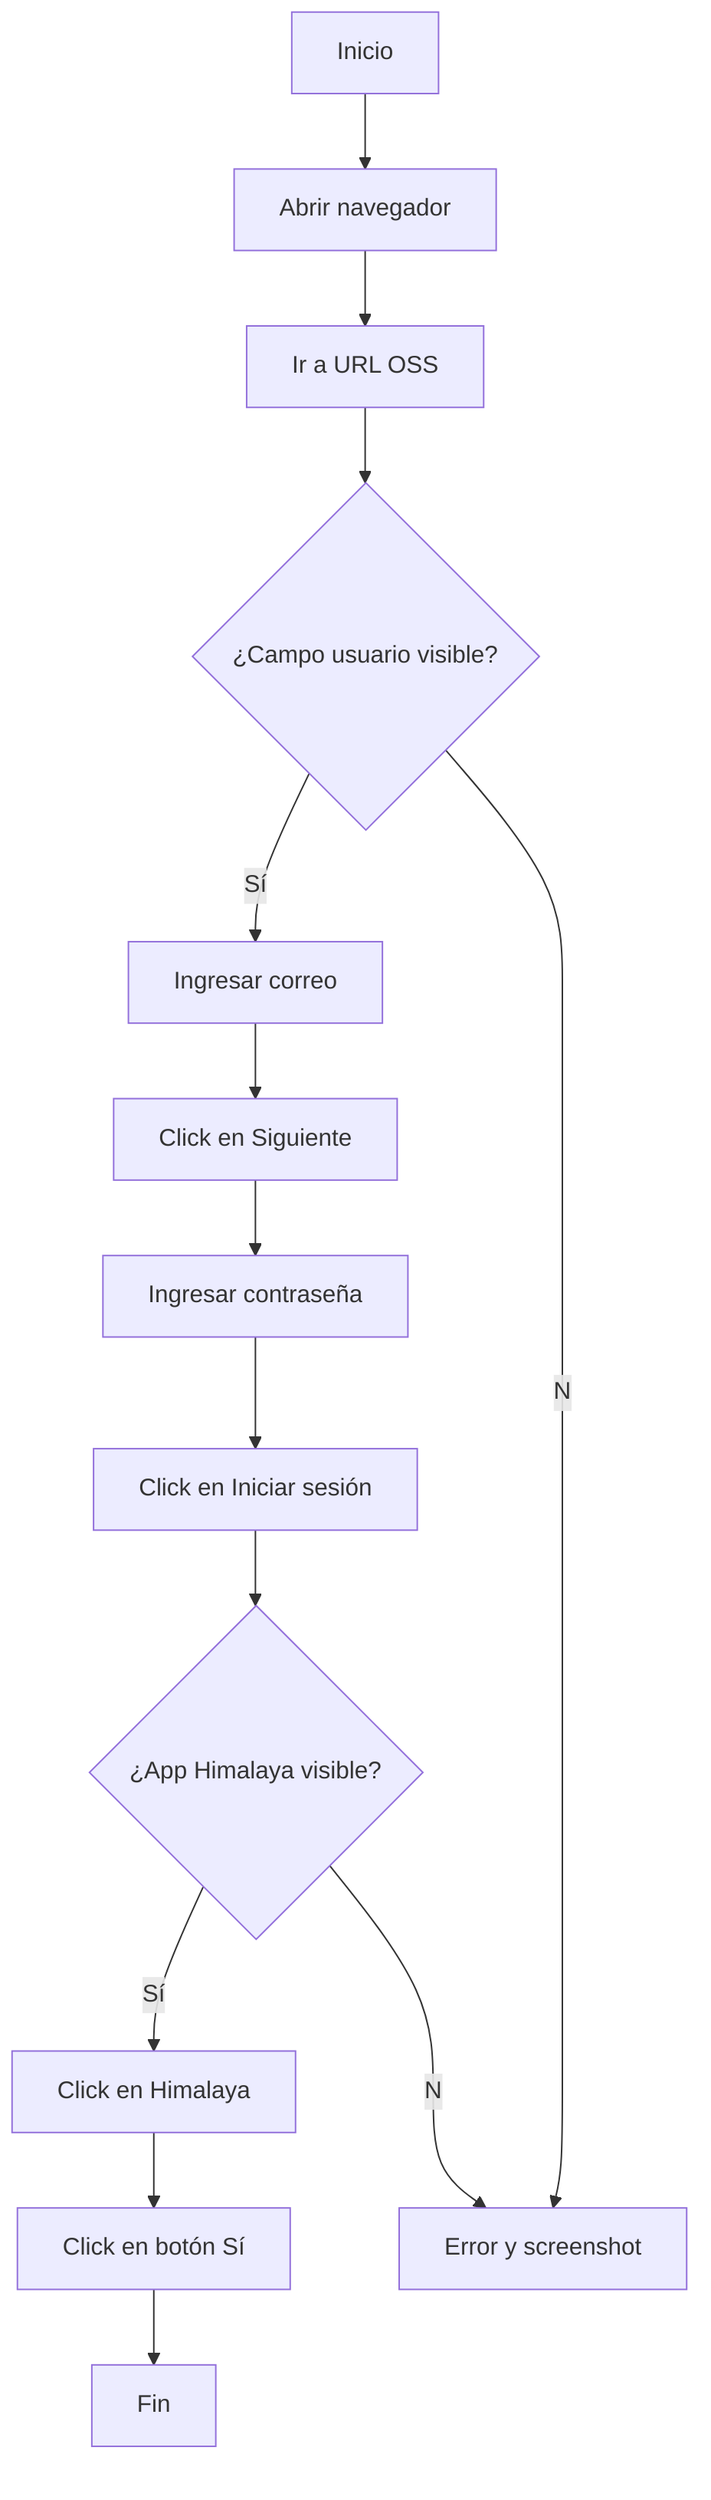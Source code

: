 flowchart TD
  A[Inicio] --> B[Abrir navegador]
  B --> C[Ir a URL OSS]
  C --> D{¿Campo usuario visible?}
  D --Sí--> E[Ingresar correo]
  E --> F[Click en Siguiente]
  F --> G[Ingresar contraseña]
  G --> H[Click en Iniciar sesión]
  H --> I{¿App Himalaya visible?}
  I --Sí--> J[Click en Himalaya]
  J --> K[Click en botón Sí]
  K --> L[Fin]
  D --No--> X[Error y screenshot]
  I --No--> X